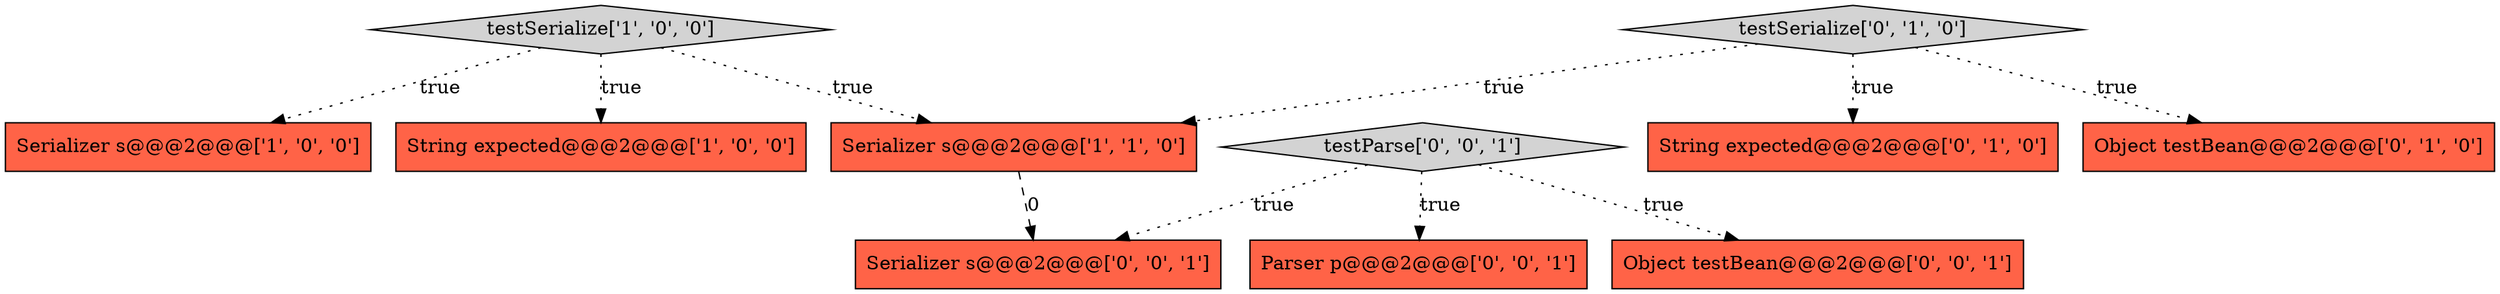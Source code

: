digraph {
0 [style = filled, label = "testSerialize['1', '0', '0']", fillcolor = lightgray, shape = diamond image = "AAA0AAABBB1BBB"];
2 [style = filled, label = "Serializer s@@@2@@@['1', '0', '0']", fillcolor = tomato, shape = box image = "AAA0AAABBB1BBB"];
9 [style = filled, label = "Object testBean@@@2@@@['0', '0', '1']", fillcolor = tomato, shape = box image = "AAA0AAABBB3BBB"];
3 [style = filled, label = "Serializer s@@@2@@@['1', '1', '0']", fillcolor = tomato, shape = box image = "AAA0AAABBB1BBB"];
5 [style = filled, label = "testSerialize['0', '1', '0']", fillcolor = lightgray, shape = diamond image = "AAA0AAABBB2BBB"];
6 [style = filled, label = "String expected@@@2@@@['0', '1', '0']", fillcolor = tomato, shape = box image = "AAA0AAABBB2BBB"];
1 [style = filled, label = "String expected@@@2@@@['1', '0', '0']", fillcolor = tomato, shape = box image = "AAA0AAABBB1BBB"];
4 [style = filled, label = "Object testBean@@@2@@@['0', '1', '0']", fillcolor = tomato, shape = box image = "AAA0AAABBB2BBB"];
7 [style = filled, label = "testParse['0', '0', '1']", fillcolor = lightgray, shape = diamond image = "AAA0AAABBB3BBB"];
8 [style = filled, label = "Parser p@@@2@@@['0', '0', '1']", fillcolor = tomato, shape = box image = "AAA0AAABBB3BBB"];
10 [style = filled, label = "Serializer s@@@2@@@['0', '0', '1']", fillcolor = tomato, shape = box image = "AAA0AAABBB3BBB"];
0->2 [style = dotted, label="true"];
5->6 [style = dotted, label="true"];
0->3 [style = dotted, label="true"];
5->4 [style = dotted, label="true"];
0->1 [style = dotted, label="true"];
3->10 [style = dashed, label="0"];
7->9 [style = dotted, label="true"];
5->3 [style = dotted, label="true"];
7->8 [style = dotted, label="true"];
7->10 [style = dotted, label="true"];
}
